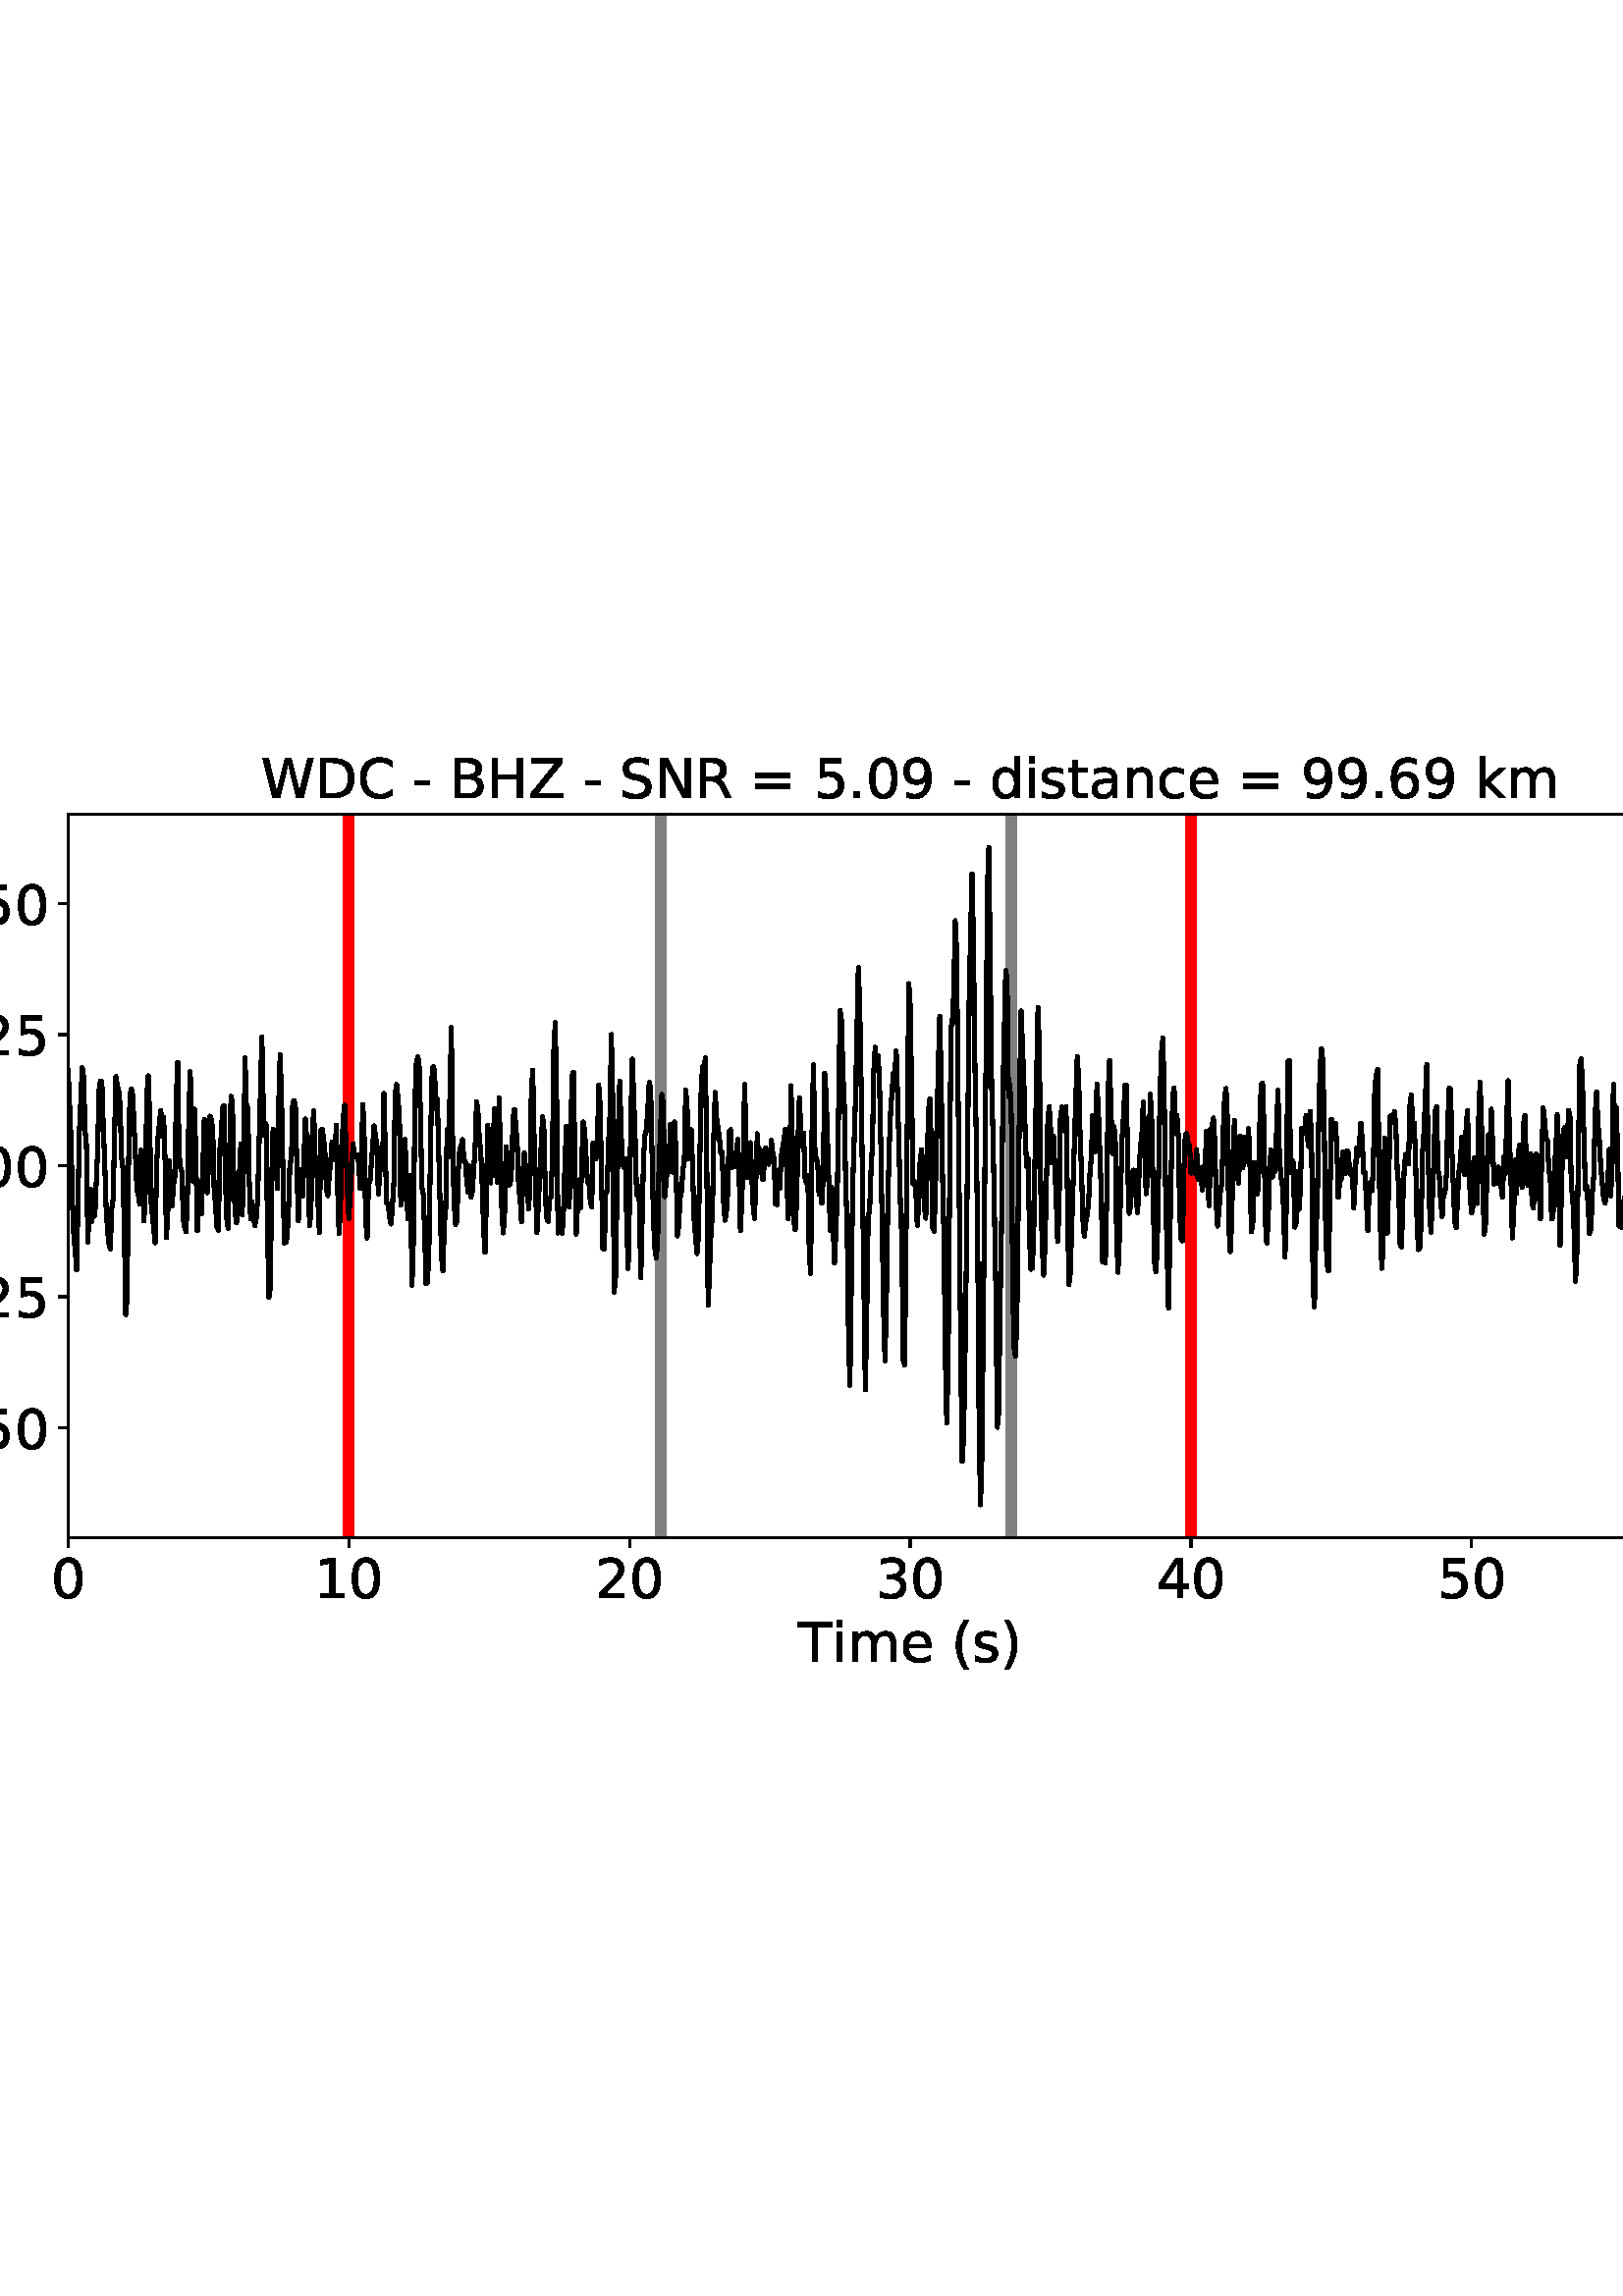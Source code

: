 %!PS-Adobe-3.0 EPSF-3.0
%%Orientation: portrait
%%BoundingBox: -54.0 216.0 666.0 576.0
%%EndComments
%%BeginProlog
/mpldict 8 dict def
mpldict begin
/m { moveto } bind def
/l { lineto } bind def
/r { rlineto } bind def
/c { curveto } bind def
/cl { closepath } bind def
/box {
m
1 index 0 r
0 exch r
neg 0 r
cl
} bind def
/clipbox {
box
clip
newpath
} bind def
%!PS-Adobe-3.0 Resource-Font
%%Copyright: Copyright (c) 2003 by Bitstream, Inc. All Rights Reserved. Copyright (c) 2006 by Tavmjong Bah. All Rights Reserved. DejaVu changes are in public domain 
25 dict begin
/_d{bind def}bind def
/_m{moveto}_d
/_l{lineto}_d
/_cl{closepath eofill}_d
/_c{curveto}_d
/_sc{7 -1 roll{setcachedevice}{pop pop pop pop pop pop}ifelse}_d
/_e{exec}_d
/FontName /DejaVuSans def
/PaintType 0 def
/FontMatrix[.001 0 0 .001 0 0]def
/FontBBox[-1021 -463 1793 1232]def
/FontType 3 def
/Encoding [ /space /parenleft /parenright /hyphen /period /zero /one /two /three /four /five /six /nine /equal /B /C /D /H /N /R /S /T /W /Z /a /c /d /e /i /k /m /n /s /t /minus ] def
/FontInfo 10 dict dup begin
/FamilyName (DejaVu Sans) def
/FullName (DejaVu Sans) def
/Notice (Copyright (c) 2003 by Bitstream, Inc. All Rights Reserved. Copyright (c) 2006 by Tavmjong Bah. All Rights Reserved. DejaVu changes are in public domain ) def
/Weight (Book) def
/Version (Version 2.35) def
/ItalicAngle 0.0 def
/isFixedPitch false def
/UnderlinePosition -130 def
/UnderlineThickness 90 def
end readonly def
/CharStrings 36 dict dup begin
/.notdef 0 def
/space{318 0 0 0 0 0 _sc
}_d
/parenleft{390 0 86 -131 310 759 _sc
310 759 _m
266 683 234 609 213 536 _c
191 463 181 389 181 314 _c
181 238 191 164 213 91 _c
234 17 266 -56 310 -131 _c
232 -131 _l
183 -54 146 20 122 94 _c
98 168 86 241 86 314 _c
86 386 98 459 122 533 _c
146 607 182 682 232 759 _c
310 759 _l
_cl}_d
/parenright{390 0 80 -131 304 759 _sc
80 759 _m
158 759 _l
206 682 243 607 267 533 _c
291 459 304 386 304 314 _c
304 241 291 168 267 94 _c
243 20 206 -54 158 -131 _c
80 -131 _l
123 -56 155 17 177 91 _c
198 164 209 238 209 314 _c
209 389 198 463 177 536 _c
155 609 123 683 80 759 _c
_cl}_d
/hyphen{361 0 49 234 312 314 _sc
49 314 _m
312 314 _l
312 234 _l
49 234 _l
49 314 _l
_cl}_d
/period{318 0 107 0 210 124 _sc
107 124 _m
210 124 _l
210 0 _l
107 0 _l
107 124 _l
_cl}_d
/zero{636 0 66 -13 570 742 _sc
318 664 _m
267 664 229 639 203 589 _c
177 539 165 464 165 364 _c
165 264 177 189 203 139 _c
229 89 267 64 318 64 _c
369 64 407 89 433 139 _c
458 189 471 264 471 364 _c
471 464 458 539 433 589 _c
407 639 369 664 318 664 _c
318 742 _m
399 742 461 709 505 645 _c
548 580 570 486 570 364 _c
570 241 548 147 505 83 _c
461 19 399 -13 318 -13 _c
236 -13 173 19 130 83 _c
87 147 66 241 66 364 _c
66 486 87 580 130 645 _c
173 709 236 742 318 742 _c
_cl}_d
/one{636 0 110 0 544 729 _sc
124 83 _m
285 83 _l
285 639 _l
110 604 _l
110 694 _l
284 729 _l
383 729 _l
383 83 _l
544 83 _l
544 0 _l
124 0 _l
124 83 _l
_cl}_d
/two{{636 0 73 0 536 742 _sc
192 83 _m
536 83 _l
536 0 _l
73 0 _l
73 83 _l
110 121 161 173 226 239 _c
290 304 331 346 348 365 _c
380 400 402 430 414 455 _c
426 479 433 504 433 528 _c
433 566 419 598 392 622 _c
365 646 330 659 286 659 _c
255 659 222 653 188 643 _c
154 632 117 616 78 594 _c
78 694 _l
118 710 155 722 189 730 _c
223 738 255 742 284 742 _c
}_e{359 742 419 723 464 685 _c
509 647 532 597 532 534 _c
532 504 526 475 515 449 _c
504 422 484 390 454 354 _c
446 344 420 317 376 272 _c
332 227 271 164 192 83 _c
_cl}_e}_d
/three{{636 0 76 -13 556 742 _sc
406 393 _m
453 383 490 362 516 330 _c
542 298 556 258 556 212 _c
556 140 531 84 482 45 _c
432 6 362 -13 271 -13 _c
240 -13 208 -10 176 -4 _c
144 1 110 10 76 22 _c
76 117 _l
103 101 133 89 166 81 _c
198 73 232 69 268 69 _c
330 69 377 81 409 105 _c
441 129 458 165 458 212 _c
458 254 443 288 413 312 _c
383 336 341 349 287 349 _c
}_e{202 349 _l
202 430 _l
291 430 _l
339 430 376 439 402 459 _c
428 478 441 506 441 543 _c
441 580 427 609 401 629 _c
374 649 336 659 287 659 _c
260 659 231 656 200 650 _c
169 644 135 635 98 623 _c
98 711 _l
135 721 170 729 203 734 _c
235 739 266 742 296 742 _c
370 742 429 725 473 691 _c
517 657 539 611 539 553 _c
539 513 527 479 504 451 _c
481 423 448 403 406 393 _c
_cl}_e}_d
/four{636 0 49 0 580 729 _sc
378 643 _m
129 254 _l
378 254 _l
378 643 _l
352 729 _m
476 729 _l
476 254 _l
580 254 _l
580 172 _l
476 172 _l
476 0 _l
378 0 _l
378 172 _l
49 172 _l
49 267 _l
352 729 _l
_cl}_d
/five{{636 0 77 -13 549 729 _sc
108 729 _m
495 729 _l
495 646 _l
198 646 _l
198 467 _l
212 472 227 476 241 478 _c
255 480 270 482 284 482 _c
365 482 429 459 477 415 _c
525 370 549 310 549 234 _c
549 155 524 94 475 51 _c
426 8 357 -13 269 -13 _c
238 -13 207 -10 175 -6 _c
143 -1 111 6 77 17 _c
77 116 _l
106 100 136 88 168 80 _c
199 72 232 69 267 69 _c
}_e{323 69 368 83 401 113 _c
433 143 450 183 450 234 _c
450 284 433 324 401 354 _c
368 384 323 399 267 399 _c
241 399 214 396 188 390 _c
162 384 135 375 108 363 _c
108 729 _l
_cl}_e}_d
/six{{636 0 70 -13 573 742 _sc
330 404 _m
286 404 251 388 225 358 _c
199 328 186 286 186 234 _c
186 181 199 139 225 109 _c
251 79 286 64 330 64 _c
374 64 409 79 435 109 _c
461 139 474 181 474 234 _c
474 286 461 328 435 358 _c
409 388 374 404 330 404 _c
526 713 _m
526 623 _l
501 635 476 644 451 650 _c
425 656 400 659 376 659 _c
310 659 260 637 226 593 _c
}_e{192 549 172 482 168 394 _c
187 422 211 444 240 459 _c
269 474 301 482 336 482 _c
409 482 467 459 509 415 _c
551 371 573 310 573 234 _c
573 159 550 99 506 54 _c
462 9 403 -13 330 -13 _c
246 -13 181 19 137 83 _c
92 147 70 241 70 364 _c
70 479 97 571 152 639 _c
206 707 280 742 372 742 _c
396 742 421 739 447 735 _c
472 730 498 723 526 713 _c
_cl}_e}_d
/nine{{636 0 63 -13 566 742 _sc
110 15 _m
110 105 _l
134 93 159 84 185 78 _c
210 72 235 69 260 69 _c
324 69 374 90 408 134 _c
442 178 462 244 468 334 _c
448 306 424 284 396 269 _c
367 254 335 247 300 247 _c
226 247 168 269 126 313 _c
84 357 63 417 63 494 _c
63 568 85 628 129 674 _c
173 719 232 742 306 742 _c
390 742 455 709 499 645 _c
543 580 566 486 566 364 _c
}_e{566 248 538 157 484 89 _c
429 21 356 -13 264 -13 _c
239 -13 214 -10 189 -6 _c
163 -2 137 5 110 15 _c
306 324 _m
350 324 385 339 411 369 _c
437 399 450 441 450 494 _c
450 546 437 588 411 618 _c
385 648 350 664 306 664 _c
262 664 227 648 201 618 _c
175 588 162 546 162 494 _c
162 441 175 399 201 369 _c
227 339 262 324 306 324 _c
_cl}_e}_d
/equal{838 0 106 172 732 454 _sc
106 454 _m
732 454 _l
732 372 _l
106 372 _l
106 454 _l
106 255 _m
732 255 _l
732 172 _l
106 172 _l
106 255 _l
_cl}_d
/B{{686 0 98 0 615 729 _sc
197 348 _m
197 81 _l
355 81 _l
408 81 447 92 473 114 _c
498 136 511 169 511 215 _c
511 260 498 293 473 315 _c
447 337 408 348 355 348 _c
197 348 _l
197 648 _m
197 428 _l
343 428 _l
391 428 426 437 450 455 _c
474 473 486 500 486 538 _c
486 574 474 602 450 620 _c
426 638 391 648 343 648 _c
197 648 _l
98 729 _m
350 729 _l
}_e{425 729 483 713 524 682 _c
564 650 585 606 585 549 _c
585 504 574 468 553 442 _c
532 416 502 399 462 393 _c
510 382 548 360 575 327 _c
601 294 615 253 615 204 _c
615 138 592 88 548 53 _c
504 17 441 0 360 0 _c
98 0 _l
98 729 _l
_cl}_e}_d
/C{{698 0 56 -13 644 742 _sc
644 673 _m
644 569 _l
610 599 575 622 537 638 _c
499 653 460 661 418 661 _c
334 661 270 635 226 584 _c
182 533 160 460 160 364 _c
160 268 182 194 226 143 _c
270 92 334 67 418 67 _c
460 67 499 74 537 90 _c
575 105 610 128 644 159 _c
644 56 _l
609 32 572 15 534 4 _c
496 -7 455 -13 412 -13 _c
302 -13 215 20 151 87 _c
}_e{87 154 56 246 56 364 _c
56 481 87 573 151 641 _c
215 708 302 742 412 742 _c
456 742 497 736 535 725 _c
573 713 610 696 644 673 _c
_cl}_e}_d
/D{770 0 98 0 711 729 _sc
197 648 _m
197 81 _l
316 81 _l
416 81 490 103 537 149 _c
583 195 607 267 607 365 _c
607 463 583 534 537 580 _c
490 625 416 648 316 648 _c
197 648 _l
98 729 _m
301 729 _l
442 729 546 699 612 641 _c
678 582 711 490 711 365 _c
711 239 677 147 611 88 _c
545 29 441 0 301 0 _c
98 0 _l
98 729 _l
_cl}_d
/H{752 0 98 0 654 729 _sc
98 729 _m
197 729 _l
197 430 _l
555 430 _l
555 729 _l
654 729 _l
654 0 _l
555 0 _l
555 347 _l
197 347 _l
197 0 _l
98 0 _l
98 729 _l
_cl}_d
/N{748 0 98 0 650 729 _sc
98 729 _m
231 729 _l
554 119 _l
554 729 _l
650 729 _l
650 0 _l
517 0 _l
194 610 _l
194 0 _l
98 0 _l
98 729 _l
_cl}_d
/R{{695 0 98 0 666 729 _sc
444 342 _m
465 334 486 319 506 296 _c
526 272 546 240 566 199 _c
666 0 _l
560 0 _l
467 187 _l
443 235 419 268 397 284 _c
374 300 343 308 304 308 _c
197 308 _l
197 0 _l
98 0 _l
98 729 _l
321 729 _l
404 729 466 711 507 677 _c
548 642 569 589 569 519 _c
569 473 558 434 537 404 _c
515 374 484 353 444 342 _c
197 648 _m
197 389 _l
321 389 _l
}_e{368 389 404 400 428 422 _c
452 444 465 476 465 519 _c
465 561 452 593 428 615 _c
404 637 368 648 321 648 _c
197 648 _l
_cl}_e}_d
/S{{635 0 66 -13 579 742 _sc
535 705 _m
535 609 _l
497 627 462 640 429 649 _c
395 657 363 662 333 662 _c
279 662 237 651 208 631 _c
179 610 165 580 165 542 _c
165 510 174 485 194 469 _c
213 452 250 439 304 429 _c
364 417 _l
437 403 491 378 526 343 _c
561 307 579 260 579 201 _c
579 130 555 77 508 41 _c
460 5 391 -13 300 -13 _c
265 -13 228 -9 189 -2 _c
}_e{150 5 110 16 69 32 _c
69 134 _l
109 111 148 94 186 83 _c
224 71 262 66 300 66 _c
356 66 399 77 430 99 _c
460 121 476 152 476 194 _c
476 230 465 258 443 278 _c
421 298 385 313 335 323 _c
275 335 _l
201 349 148 372 115 404 _c
82 435 66 478 66 534 _c
66 598 88 649 134 686 _c
179 723 242 742 322 742 _c
356 742 390 739 426 733 _c
461 727 497 717 535 705 _c
}_e{_cl}_e}_d
/T{611 0 -2 0 614 729 _sc
-2 729 _m
614 729 _l
614 646 _l
355 646 _l
355 0 _l
256 0 _l
256 646 _l
-2 646 _l
-2 729 _l
_cl}_d
/W{989 0 33 0 956 729 _sc
33 729 _m
133 729 _l
286 113 _l
439 729 _l
550 729 _l
703 113 _l
856 729 _l
956 729 _l
773 0 _l
649 0 _l
495 633 _l
340 0 _l
216 0 _l
33 729 _l
_cl}_d
/Z{685 0 45 0 640 729 _sc
56 729 _m
629 729 _l
629 654 _l
168 83 _l
640 83 _l
640 0 _l
45 0 _l
45 75 _l
506 646 _l
56 646 _l
56 729 _l
_cl}_d
/a{{613 0 60 -13 522 560 _sc
343 275 _m
270 275 220 266 192 250 _c
164 233 150 205 150 165 _c
150 133 160 107 181 89 _c
202 70 231 61 267 61 _c
317 61 357 78 387 114 _c
417 149 432 196 432 255 _c
432 275 _l
343 275 _l
522 312 _m
522 0 _l
432 0 _l
432 83 _l
411 49 385 25 355 10 _c
325 -5 287 -13 243 -13 _c
187 -13 142 2 109 33 _c
76 64 60 106 60 159 _c
}_e{60 220 80 266 122 298 _c
163 329 224 345 306 345 _c
432 345 _l
432 354 _l
432 395 418 427 391 450 _c
364 472 326 484 277 484 _c
245 484 215 480 185 472 _c
155 464 127 453 100 439 _c
100 522 _l
132 534 164 544 195 550 _c
226 556 256 560 286 560 _c
365 560 424 539 463 498 _c
502 457 522 395 522 312 _c
_cl}_e}_d
/c{{550 0 55 -13 488 560 _sc
488 526 _m
488 442 _l
462 456 437 466 411 473 _c
385 480 360 484 334 484 _c
276 484 230 465 198 428 _c
166 391 150 339 150 273 _c
150 206 166 154 198 117 _c
230 80 276 62 334 62 _c
360 62 385 65 411 72 _c
437 79 462 90 488 104 _c
488 21 _l
462 9 436 0 410 -5 _c
383 -10 354 -13 324 -13 _c
242 -13 176 12 128 64 _c
}_e{79 115 55 185 55 273 _c
55 362 79 432 128 483 _c
177 534 244 560 330 560 _c
358 560 385 557 411 551 _c
437 545 463 537 488 526 _c
_cl}_e}_d
/d{{635 0 55 -13 544 760 _sc
454 464 _m
454 760 _l
544 760 _l
544 0 _l
454 0 _l
454 82 _l
435 49 411 25 382 10 _c
353 -5 319 -13 279 -13 _c
213 -13 159 13 117 65 _c
75 117 55 187 55 273 _c
55 359 75 428 117 481 _c
159 533 213 560 279 560 _c
319 560 353 552 382 536 _c
411 520 435 496 454 464 _c
148 273 _m
148 207 161 155 188 117 _c
215 79 253 61 301 61 _c
}_e{348 61 385 79 413 117 _c
440 155 454 207 454 273 _c
454 339 440 390 413 428 _c
385 466 348 485 301 485 _c
253 485 215 466 188 428 _c
161 390 148 339 148 273 _c
_cl}_e}_d
/e{{615 0 55 -13 562 560 _sc
562 296 _m
562 252 _l
149 252 _l
153 190 171 142 205 110 _c
238 78 284 62 344 62 _c
378 62 412 66 444 74 _c
476 82 509 95 541 113 _c
541 28 _l
509 14 476 3 442 -3 _c
408 -9 373 -13 339 -13 _c
251 -13 182 12 131 62 _c
80 112 55 181 55 268 _c
55 357 79 428 127 481 _c
175 533 241 560 323 560 _c
397 560 455 536 498 489 _c
}_e{540 441 562 377 562 296 _c
472 322 _m
471 371 457 410 431 440 _c
404 469 368 484 324 484 _c
274 484 234 469 204 441 _c
174 413 156 373 152 322 _c
472 322 _l
_cl}_e}_d
/i{278 0 94 0 184 760 _sc
94 547 _m
184 547 _l
184 0 _l
94 0 _l
94 547 _l
94 760 _m
184 760 _l
184 646 _l
94 646 _l
94 760 _l
_cl}_d
/k{579 0 91 0 576 760 _sc
91 760 _m
181 760 _l
181 311 _l
449 547 _l
564 547 _l
274 291 _l
576 0 _l
459 0 _l
181 267 _l
181 0 _l
91 0 _l
91 760 _l
_cl}_d
/m{{974 0 91 0 889 560 _sc
520 442 _m
542 482 569 511 600 531 _c
631 550 668 560 711 560 _c
767 560 811 540 842 500 _c
873 460 889 403 889 330 _c
889 0 _l
799 0 _l
799 327 _l
799 379 789 418 771 444 _c
752 469 724 482 686 482 _c
639 482 602 466 575 435 _c
548 404 535 362 535 309 _c
535 0 _l
445 0 _l
445 327 _l
445 379 435 418 417 444 _c
398 469 369 482 331 482 _c
}_e{285 482 248 466 221 435 _c
194 404 181 362 181 309 _c
181 0 _l
91 0 _l
91 547 _l
181 547 _l
181 462 _l
201 495 226 520 255 536 _c
283 552 317 560 357 560 _c
397 560 430 550 458 530 _c
486 510 506 480 520 442 _c
_cl}_e}_d
/n{634 0 91 0 549 560 _sc
549 330 _m
549 0 _l
459 0 _l
459 327 _l
459 379 448 417 428 443 _c
408 469 378 482 338 482 _c
289 482 251 466 223 435 _c
195 404 181 362 181 309 _c
181 0 _l
91 0 _l
91 547 _l
181 547 _l
181 462 _l
202 494 227 519 257 535 _c
286 551 320 560 358 560 _c
420 560 468 540 500 501 _c
532 462 549 405 549 330 _c
_cl}_d
/s{{521 0 54 -13 472 560 _sc
443 531 _m
443 446 _l
417 458 391 468 364 475 _c
336 481 308 485 279 485 _c
234 485 200 478 178 464 _c
156 450 145 430 145 403 _c
145 382 153 366 169 354 _c
185 342 217 330 265 320 _c
296 313 _l
360 299 405 279 432 255 _c
458 230 472 195 472 151 _c
472 100 452 60 412 31 _c
372 1 316 -13 246 -13 _c
216 -13 186 -10 154 -5 _c
}_e{122 0 89 8 54 20 _c
54 113 _l
87 95 120 82 152 74 _c
184 65 216 61 248 61 _c
290 61 323 68 346 82 _c
368 96 380 117 380 144 _c
380 168 371 187 355 200 _c
339 213 303 226 247 238 _c
216 245 _l
160 257 119 275 95 299 _c
70 323 58 356 58 399 _c
58 450 76 490 112 518 _c
148 546 200 560 268 560 _c
301 560 332 557 362 552 _c
391 547 418 540 443 531 _c
}_e{_cl}_e}_d
/t{392 0 27 0 368 702 _sc
183 702 _m
183 547 _l
368 547 _l
368 477 _l
183 477 _l
183 180 _l
183 135 189 106 201 94 _c
213 81 238 75 276 75 _c
368 75 _l
368 0 _l
276 0 _l
206 0 158 13 132 39 _c
106 65 93 112 93 180 _c
93 477 _l
27 477 _l
27 547 _l
93 547 _l
93 702 _l
183 702 _l
_cl}_d
/minus{838 0 106 272 732 355 _sc
106 355 _m
732 355 _l
732 272 _l
106 272 _l
106 355 _l
_cl}_d
end readonly def

/BuildGlyph
 {exch begin
 CharStrings exch
 2 copy known not{pop /.notdef}if
 true 3 1 roll get exec
 end}_d

/BuildChar {
 1 index /Encoding get exch get
 1 index /BuildGlyph get exec
}_d

FontName currentdict end definefont pop
end
%%EndProlog
mpldict begin
-54 216 translate
720 360 0 0 clipbox
gsave
0 0 m
720 0 l
720 360 l
0 360 l
cl
1.000 setgray
fill
grestore
gsave
79 62.12 m
696.51 62.12 l
696.51 327.36 l
79 327.36 l
cl
1.000 setgray
fill
grestore
0.800 setlinewidth
1 setlinejoin
0 setlinecap
[] 0 setdash
0.000 setgray
gsave
/o {
gsave
newpath
translate
0.8 setlinewidth
1 setlinejoin
0 setlinecap
0 0 m
0 -3.5 l

gsave
0.000 setgray
fill
grestore
stroke
grestore
} bind def
79 62.12 o
grestore
/DejaVuSans findfont
20.000 scalefont
setfont
gsave
72.641 39.917 translate
0.0 rotate
0.0 0.0 m /zero glyphshow
grestore
gsave
/o {
gsave
newpath
translate
0.8 setlinewidth
1 setlinejoin
0 setlinecap
0 0 m
0 -3.5 l

gsave
0.000 setgray
fill
grestore
stroke
grestore
} bind def
181.918 62.12 o
grestore
gsave
169.2 39.917 translate
0.0 rotate
0.0 0.0 m /one glyphshow
12.725 0.0 m /zero glyphshow
grestore
gsave
/o {
gsave
newpath
translate
0.8 setlinewidth
1 setlinejoin
0 setlinecap
0 0 m
0 -3.5 l

gsave
0.000 setgray
fill
grestore
stroke
grestore
} bind def
284.837 62.12 o
grestore
gsave
272.118 39.917 translate
0.0 rotate
0.0 0.0 m /two glyphshow
12.725 0.0 m /zero glyphshow
grestore
gsave
/o {
gsave
newpath
translate
0.8 setlinewidth
1 setlinejoin
0 setlinecap
0 0 m
0 -3.5 l

gsave
0.000 setgray
fill
grestore
stroke
grestore
} bind def
387.755 62.12 o
grestore
gsave
375.036 39.917 translate
0.0 rotate
0.0 0.0 m /three glyphshow
12.725 0.0 m /zero glyphshow
grestore
gsave
/o {
gsave
newpath
translate
0.8 setlinewidth
1 setlinejoin
0 setlinecap
0 0 m
0 -3.5 l

gsave
0.000 setgray
fill
grestore
stroke
grestore
} bind def
490.673 62.12 o
grestore
gsave
477.955 39.917 translate
0.0 rotate
0.0 0.0 m /four glyphshow
12.725 0.0 m /zero glyphshow
grestore
gsave
/o {
gsave
newpath
translate
0.8 setlinewidth
1 setlinejoin
0 setlinecap
0 0 m
0 -3.5 l

gsave
0.000 setgray
fill
grestore
stroke
grestore
} bind def
593.592 62.12 o
grestore
gsave
580.873 39.917 translate
0.0 rotate
0.0 0.0 m /five glyphshow
12.725 0.0 m /zero glyphshow
grestore
gsave
/o {
gsave
newpath
translate
0.8 setlinewidth
1 setlinejoin
0 setlinecap
0 0 m
0 -3.5 l

gsave
0.000 setgray
fill
grestore
stroke
grestore
} bind def
696.51 62.12 o
grestore
gsave
683.791 39.917 translate
0.0 rotate
0.0 0.0 m /six glyphshow
12.725 0.0 m /zero glyphshow
grestore
gsave
346.778 16.558 translate
0.0 rotate
0.0 0.0 m /T glyphshow
12.217 0.0 m /i glyphshow
17.773 0.0 m /m glyphshow
37.256 0.0 m /e glyphshow
49.561 0.0 m /space glyphshow
55.918 0.0 m /parenleft glyphshow
63.721 0.0 m /s glyphshow
74.141 0.0 m /parenright glyphshow
grestore
gsave
/o {
gsave
newpath
translate
0.8 setlinewidth
1 setlinejoin
0 setlinecap
0 0 m
-3.5 0 l

gsave
0.000 setgray
fill
grestore
stroke
grestore
} bind def
79 102.403 o
grestore
gsave
10.719 94.801 translate
0.0 rotate
0.0 0.0 m /minus glyphshow
16.758 0.0 m /zero glyphshow
29.482 0.0 m /period glyphshow
35.84 0.0 m /five glyphshow
48.564 0.0 m /zero glyphshow
grestore
gsave
/o {
gsave
newpath
translate
0.8 setlinewidth
1 setlinejoin
0 setlinecap
0 0 m
-3.5 0 l

gsave
0.000 setgray
fill
grestore
stroke
grestore
} bind def
79 150.458 o
grestore
gsave
10.719 142.856 translate
0.0 rotate
0.0 0.0 m /minus glyphshow
16.758 0.0 m /zero glyphshow
29.482 0.0 m /period glyphshow
35.84 0.0 m /two glyphshow
48.564 0.0 m /five glyphshow
grestore
gsave
/o {
gsave
newpath
translate
0.8 setlinewidth
1 setlinejoin
0 setlinecap
0 0 m
-3.5 0 l

gsave
0.000 setgray
fill
grestore
stroke
grestore
} bind def
79 198.512 o
grestore
gsave
27.484 190.911 translate
0.0 rotate
0.0 0.0 m /zero glyphshow
12.725 0.0 m /period glyphshow
19.082 0.0 m /zero glyphshow
31.807 0.0 m /zero glyphshow
grestore
gsave
/o {
gsave
newpath
translate
0.8 setlinewidth
1 setlinejoin
0 setlinecap
0 0 m
-3.5 0 l

gsave
0.000 setgray
fill
grestore
stroke
grestore
} bind def
79 246.567 o
grestore
gsave
27.484 238.965 translate
0.0 rotate
0.0 0.0 m /zero glyphshow
12.725 0.0 m /period glyphshow
19.082 0.0 m /two glyphshow
31.807 0.0 m /five glyphshow
grestore
gsave
/o {
gsave
newpath
translate
0.8 setlinewidth
1 setlinejoin
0 setlinecap
0 0 m
-3.5 0 l

gsave
0.000 setgray
fill
grestore
stroke
grestore
} bind def
79 294.621 o
grestore
gsave
27.484 287.02 translate
0.0 rotate
0.0 0.0 m /zero glyphshow
12.725 0.0 m /period glyphshow
19.082 0.0 m /five glyphshow
31.807 0.0 m /zero glyphshow
grestore
4.000 setlinewidth
2 setlinecap
0.502 setgray
gsave
617.5 265.2 79 62.12 clipbox
424.642 62.12 m
424.642 327.36 l
stroke
grestore
gsave
617.5 265.2 79 62.12 clipbox
296.392 62.12 m
296.392 327.36 l
stroke
grestore
1.000 0.000 0.000 setrgbcolor
gsave
617.5 265.2 79 62.12 clipbox
181.918 62.12 m
181.918 327.36 l
stroke
grestore
gsave
617.5 265.2 79 62.12 clipbox
490.673 62.12 m
490.673 327.36 l
stroke
grestore
1.500 setlinewidth
0.000 setgray
gsave
617.5 265.2 79 62.12 clipbox
79 233.438 m
80.029 208.246 l
80.544 185.492 l
81.058 172.976 l
81.573 167.507 l
82.088 160.371 l
83.117 211.223 l
84.146 234.459 l
84.661 231.016 l
85.175 211.739 l
85.69 205.868 l
86.204 170.621 l
86.719 182.243 l
87.233 189.833 l
87.748 178.056 l
88.263 185.693 l
88.777 180.211 l
89.806 204.031 l
90.321 226.293 l
90.836 229.593 l
91.35 229.363 l
91.865 212.766 l
92.379 200.499 l
92.894 183.572 l
93.409 175.347 l
93.923 170.266 l
94.438 168.01 l
94.952 182.627 l
95.467 186.174 l
96.496 231.22 l
97.011 228.002 l
97.525 225.918 l
98.04 220.758 l
98.554 201.428 l
99.069 197.607 l
99.584 175.057 l
100.098 143.905 l
100.613 150.523 l
101.127 198.884 l
101.642 224.568 l
102.157 226.597 l
102.671 224.321 l
104.215 189.866 l
104.73 187.679 l
105.244 184.457 l
105.759 204.248 l
106.273 193.814 l
106.788 178.232 l
107.303 189.109 l
107.817 223.67 l
108.332 231.485 l
108.846 217.627 l
109.361 185.764 l
110.905 170.239 l
111.419 198.337 l
111.934 208.806 l
112.963 218.844 l
113.478 209.495 l
113.992 216.31 l
114.507 200.834 l
115.021 172.163 l
115.536 182.124 l
116.051 200.283 l
117.08 183.863 l
117.594 191.378 l
118.109 194.585 l
118.624 223.167 l
119.138 236.479 l
119.653 203.165 l
120.167 197.825 l
120.682 196.189 l
121.197 179.109 l
121.711 175.854 l
122.226 174.338 l
122.74 188.275 l
123.255 218.051 l
123.769 232.987 l
124.284 206.616 l
124.799 192.695 l
125.313 219.217 l
125.828 201.829 l
126.342 174.724 l
126.857 192.945 l
127.372 188.512 l
127.886 180.83 l
128.915 215.446 l
129.43 203.382 l
129.945 188.617 l
130.459 198.499 l
130.974 216.706 l
131.488 215.276 l
132.003 211.457 l
132.518 190.199 l
133.032 184.074 l
133.547 176.186 l
134.061 174.827 l
134.576 204.228 l
135.09 209.056 l
135.605 219.637 l
136.12 220.585 l
136.634 193.493 l
137.149 179.058 l
137.663 175.605 l
138.178 203.09 l
138.693 223.919 l
139.207 221.963 l
139.722 192.181 l
140.236 181.351 l
140.751 177.671 l
141.266 193.311 l
141.78 195.329 l
142.295 206.558 l
142.809 180.457 l
143.324 198.234 l
143.839 238.118 l
144.353 220.411 l
144.868 219.588 l
145.382 193.195 l
145.897 179.057 l
146.412 185.361 l
146.926 179.767 l
147.441 176.567 l
147.955 179.414 l
148.47 186.023 l
150.014 245.83 l
150.528 221.177 l
151.043 209.578 l
151.557 213.64 l
152.072 177.221 l
152.587 150.212 l
153.101 153.846 l
153.616 193.045 l
154.13 211.926 l
154.645 209.88 l
155.16 202.807 l
155.674 190.149 l
156.189 221.234 l
156.703 239.277 l
157.218 223.009 l
158.247 170.211 l
158.762 170.377 l
159.276 172.177 l
159.791 182.745 l
160.305 199.885 l
160.82 200.067 l
161.335 221.581 l
161.849 222.433 l
162.364 219.562 l
162.878 196.361 l
163.393 178.316 l
163.908 189.897 l
164.422 197.003 l
164.937 187.382 l
165.966 215.659 l
166.481 208.068 l
166.995 197.185 l
167.51 176.465 l
168.024 181.865 l
168.539 211.608 l
169.054 218.577 l
169.568 198.14 l
170.083 201.346 l
170.597 184.77 l
171.112 173.978 l
171.626 211.405 l
172.141 211.846 l
172.656 208.629 l
173.17 202.672 l
173.685 190.194 l
174.199 187.534 l
174.714 195.12 l
175.229 199.798 l
175.743 207.161 l
176.258 200.739 l
176.772 201.033 l
177.287 213.383 l
177.802 189.822 l
178.316 173.605 l
178.831 183.628 l
179.345 204.734 l
179.86 216.097 l
180.375 220.666 l
181.404 188.455 l
181.918 179.182 l
183.462 206.465 l
183.977 201.639 l
184.491 202.233 l
185.006 202.479 l
185.52 199.709 l
186.035 190.272 l
186.55 203.513 l
187.064 220.983 l
187.579 207.557 l
188.093 178.64 l
188.608 171.964 l
189.123 192.421 l
189.637 192.586 l
190.152 198.99 l
191.181 213.199 l
192.21 205.581 l
192.725 188.142 l
193.239 196.045 l
193.754 198.962 l
194.269 199.168 l
194.783 225.062 l
195.298 201.316 l
195.812 184.85 l
196.327 184.57 l
196.841 179.584 l
197.356 177.144 l
197.871 183.475 l
198.385 192.066 l
198.9 224.593 l
199.414 228.323 l
199.929 223.293 l
200.444 216.438 l
200.958 184.106 l
201.473 187.434 l
202.502 208.229 l
203.531 179.103 l
204.046 194.993 l
204.56 188.37 l
205.075 154.678 l
205.59 171.202 l
206.104 220.439 l
206.619 235.834 l
207.133 238.37 l
207.648 236.63 l
208.163 217.591 l
208.677 190.845 l
209.192 188.177 l
209.706 174.497 l
210.221 155.313 l
210.735 155.802 l
211.25 167.361 l
212.279 229.73 l
212.794 234.788 l
213.308 233.564 l
213.823 219.485 l
214.338 222.885 l
215.881 164.916 l
216.396 160.056 l
216.911 177.241 l
217.425 182.989 l
217.94 211.693 l
218.454 201.756 l
219.484 249.255 l
219.998 203.126 l
220.513 185.363 l
221.027 176.972 l
221.542 178.125 l
222.056 196.913 l
222.571 204.646 l
223.086 205.823 l
223.6 208.12 l
224.115 200.105 l
224.629 199.867 l
225.144 193.075 l
225.659 188.744 l
226.173 198.386 l
226.688 186.95 l
227.202 189.174 l
228.232 205.665 l
228.746 222.007 l
229.261 218.228 l
229.775 207.979 l
230.29 203.437 l
230.805 191.677 l
231.319 175.561 l
231.834 166.762 l
232.348 186.641 l
232.863 213.348 l
233.377 200.401 l
233.892 192.208 l
234.407 205.124 l
234.921 211.034 l
235.436 219.506 l
235.95 196.108 l
236.465 192.464 l
236.98 223.504 l
238.009 182.144 l
238.523 173.9 l
239.038 181.757 l
239.553 205.495 l
240.067 200.932 l
240.582 191.337 l
241.096 191.806 l
241.611 197.916 l
242.126 216.027 l
242.64 219.08 l
243.669 206.13 l
244.184 190.387 l
244.699 186.513 l
245.213 177.914 l
245.728 195.469 l
246.242 203.171 l
246.757 193.194 l
247.271 198.586 l
247.786 182.651 l
248.301 190.455 l
248.815 224.813 l
249.33 233.592 l
249.844 208.505 l
250.874 173.985 l
252.932 216.413 l
253.447 211.626 l
253.961 187.51 l
254.476 179.475 l
254.99 178.117 l
255.505 186.859 l
256.02 186.862 l
256.534 201.716 l
257.049 240.468 l
257.563 250.969 l
258.078 223.898 l
258.592 173.877 l
259.107 175.083 l
259.622 177.328 l
260.136 173.758 l
260.651 182.778 l
261.165 200.172 l
261.68 212.988 l
262.709 183.337 l
263.738 231.598 l
264.253 232.863 l
265.282 173.42 l
265.797 184.451 l
266.311 183.434 l
266.826 183.139 l
267.341 200.938 l
267.855 214.583 l
268.37 211.175 l
269.399 192.712 l
269.914 192.914 l
270.428 185.771 l
270.943 183.317 l
271.457 206.82 l
271.972 202.012 l
272.486 200.927 l
273.001 203.8 l
273.516 228.193 l
274.03 220.695 l
275.059 168.148 l
275.574 168.025 l
276.089 188.382 l
276.603 189.464 l
277.118 206.904 l
277.632 216.94 l
278.147 246.608 l
278.662 222.907 l
279.176 152.255 l
279.691 157.58 l
280.205 187.945 l
280.72 211.585 l
281.235 229.554 l
281.749 210.308 l
282.264 199.116 l
282.778 197.828 l
283.293 201.16 l
283.807 176.867 l
284.322 160.855 l
284.837 185.663 l
285.351 218.32 l
285.866 237.614 l
286.895 208.151 l
287.41 187.757 l
287.924 190.947 l
288.439 184.949 l
288.953 157.418 l
289.983 202.047 l
290.497 209.672 l
291.012 211.675 l
291.526 219.404 l
292.041 229.092 l
292.556 226.781 l
293.585 179.231 l
294.099 168.441 l
294.614 164.608 l
295.128 171.528 l
295.643 198.78 l
296.672 224.657 l
297.187 221.393 l
297.701 187.172 l
298.216 192.091 l
298.731 198.894 l
299.245 196.346 l
299.76 213.682 l
300.274 203.747 l
300.789 195.965 l
301.304 214.554 l
301.818 204.116 l
302.333 172.812 l
302.847 176.17 l
303.362 186.798 l
303.877 189.215 l
304.391 197.067 l
304.906 200.124 l
305.42 226.324 l
305.935 220.368 l
306.45 201.067 l
306.964 210.892 l
307.479 211.749 l
308.508 179.051 l
309.537 166.279 l
310.052 172.339 l
311.081 225.817 l
311.595 234.952 l
312.11 233.559 l
312.625 238.048 l
313.139 199.283 l
313.654 147.29 l
314.683 174.269 l
315.198 180.172 l
315.712 209.143 l
316.227 225.361 l
316.741 216.045 l
317.771 208.694 l
318.285 202.971 l
318.8 203.486 l
319.314 185.151 l
319.829 178.545 l
320.343 181.683 l
320.858 189.434 l
321.373 211.087 l
321.887 211.765 l
322.402 197.904 l
322.916 201.709 l
323.946 198.196 l
324.46 208.166 l
324.975 196.675 l
325.489 174.704 l
326.004 186.069 l
326.519 201.763 l
327.033 228.304 l
327.548 208.011 l
328.062 194.177 l
328.577 199.037 l
329.092 206.968 l
330.121 184.38 l
330.635 179.244 l
331.15 193.211 l
331.665 210.225 l
332.179 200.158 l
332.694 204.386 l
333.208 196.175 l
333.723 193.456 l
334.752 205.149 l
335.267 201.711 l
335.781 199.041 l
336.296 200.378 l
336.81 207.76 l
337.325 203.292 l
337.84 200.926 l
338.354 184.488 l
338.869 184.196 l
339.383 196.934 l
339.898 190.335 l
340.413 201.591 l
341.442 208.115 l
341.956 211.833 l
342.986 179.116 l
343.5 187.992 l
344.015 227.87 l
344.529 207.969 l
345.044 178.481 l
345.558 175.036 l
346.073 185.28 l
346.588 207.686 l
347.102 223.496 l
347.617 212.198 l
348.131 205.505 l
348.646 210.515 l
349.161 194.115 l
349.675 192.144 l
350.19 194.98 l
350.704 167.995 l
351.219 159.049 l
351.734 210.811 l
352.248 235.484 l
352.763 205.123 l
353.277 200.534 l
353.792 199.903 l
354.307 188.063 l
354.821 197.89 l
355.336 184.814 l
355.85 195.07 l
356.365 232.373 l
356.88 224.934 l
358.423 174.913 l
358.938 190.592 l
359.967 162.919 l
360.482 174.094 l
360.996 188.754 l
362.025 255.426 l
362.54 251.749 l
363.055 232.535 l
363.569 220.94 l
364.084 191.229 l
364.598 177.023 l
365.113 136.157 l
365.628 117.928 l
366.657 191.386 l
367.686 223.084 l
368.715 271.216 l
369.23 256.709 l
369.744 228.114 l
371.288 116.324 l
371.803 144.852 l
372.317 180.536 l
372.832 181.757 l
373.346 196.569 l
373.861 206.171 l
374.376 233.43 l
374.89 241.931 l
375.405 233.476 l
375.919 238.854 l
376.434 230.614 l
376.949 206.264 l
377.978 144.764 l
378.492 127.035 l
379.007 148.994 l
379.522 184.765 l
380.036 205.072 l
380.551 218.552 l
381.58 232.62 l
382.094 232.383 l
382.609 240.597 l
383.124 223.767 l
384.153 184.315 l
384.667 171.765 l
385.182 127.109 l
385.697 125.429 l
387.24 265.298 l
387.755 256.961 l
388.784 192.026 l
389.299 192.657 l
389.813 188.951 l
390.328 176.705 l
390.843 185.261 l
391.357 199.856 l
391.872 204.375 l
392.386 196.905 l
392.901 183.78 l
393.416 179.264 l
394.445 218.903 l
394.959 223.036 l
395.474 203.648 l
395.988 175.7 l
396.503 174.553 l
397.018 191.775 l
398.047 235.984 l
398.561 253.309 l
399.076 230.79 l
399.591 193.831 l
400.105 172.649 l
400.62 127.688 l
401.134 104.095 l
401.649 127.329 l
402.678 249.121 l
403.193 251.728 l
403.707 261.942 l
404.222 288.379 l
404.737 277.594 l
405.766 181.357 l
406.28 127.479 l
406.795 90.148 l
407.309 98.975 l
407.824 128.019 l
408.339 164.7 l
409.368 260.729 l
410.397 305.564 l
410.912 280.783 l
411.426 237.087 l
411.941 209.01 l
412.455 172.802 l
412.97 106.599 l
413.485 74.176 l
413.999 91.079 l
415.543 239.48 l
416.058 301.759 l
416.572 315.304 l
417.601 227.339 l
418.116 208.598 l
419.145 152.297 l
419.66 102.61 l
420.174 108.141 l
420.689 147.12 l
421.203 175.581 l
421.718 225.216 l
422.747 270.067 l
423.262 266.648 l
423.776 223.852 l
424.291 228.287 l
424.806 216.676 l
425.32 154.097 l
425.835 131.837 l
426.349 128.656 l
426.864 142.893 l
427.893 228.788 l
428.408 255.282 l
429.437 228.417 l
429.952 207.801 l
430.466 198.126 l
430.981 201.079 l
431.495 171.493 l
432.01 160.589 l
432.524 161.027 l
433.039 175.459 l
433.554 205.722 l
434.583 256.493 l
435.097 240.736 l
435.612 188.642 l
436.127 169.53 l
436.641 158.332 l
437.156 169.071 l
438.185 215.29 l
438.7 220.243 l
439.214 211.97 l
439.729 199.552 l
440.243 209.434 l
441.273 186.239 l
441.787 170.767 l
442.302 182.421 l
442.816 215.592 l
443.331 220.011 l
443.845 218.385 l
444.36 211.197 l
444.875 220.122 l
445.904 154.933 l
446.418 159.033 l
448.477 223.62 l
448.991 238.615 l
449.506 229.908 l
450.021 209.359 l
450.535 196.839 l
451.05 178.824 l
451.564 172.718 l
452.079 177.936 l
452.594 180.407 l
453.108 184.74 l
453.623 195.696 l
454.137 201.444 l
454.652 216.991 l
455.167 216.01 l
455.681 203.619 l
456.196 228.402 l
456.71 219.034 l
457.739 189.527 l
458.254 163.3 l
458.769 163.634 l
459.283 162.896 l
459.798 187.089 l
460.312 226.197 l
460.827 237.044 l
461.856 203.033 l
462.371 212.83 l
462.885 210.235 l
463.4 173.733 l
463.915 159.482 l
464.429 172.047 l
465.458 209.279 l
465.973 217.1 l
466.488 227.913 l
467.002 228.118 l
467.517 196.094 l
468.031 181.089 l
468.546 183.95 l
469.06 195.268 l
469.575 196.897 l
470.09 196.766 l
470.604 186.368 l
471.119 181.359 l
471.633 196.079 l
472.148 205.487 l
472.663 209.702 l
473.177 221.897 l
473.692 208.167 l
474.206 188.247 l
474.721 193.021 l
475.236 200.326 l
475.75 224.819 l
476.265 215.289 l
477.294 163.41 l
477.809 159.584 l
478.323 169.102 l
479.352 225.725 l
479.867 240.252 l
480.382 245.358 l
480.896 221.532 l
481.411 186.791 l
482.44 146.226 l
483.984 224.355 l
484.498 227.064 l
485.013 210.357 l
485.527 217.042 l
486.042 209.205 l
486.557 181.419 l
487.071 171.619 l
487.586 170.976 l
488.1 196.99 l
488.615 209.989 l
489.13 210.341 l
489.644 206.622 l
490.159 205.73 l
490.673 195.855 l
491.188 197.08 l
491.703 199.589 l
492.217 195.651 l
492.732 204.46 l
493.246 193.617 l
493.761 196.828 l
494.275 197.694 l
494.79 189.565 l
495.305 198.171 l
495.819 196.546 l
496.334 211.042 l
496.848 189.967 l
497.363 183.808 l
497.878 211.931 l
498.392 212.694 l
498.907 215.986 l
499.421 207.198 l
499.936 184.472 l
500.451 176.407 l
501.48 189.16 l
501.994 192.023 l
502.509 211.523 l
503.024 223.684 l
503.538 226.798 l
504.053 215.303 l
504.567 176.02 l
505.082 167.025 l
505.596 177.494 l
506.111 202.25 l
506.626 215.185 l
507.14 202.061 l
507.655 195.311 l
508.169 192.194 l
508.684 209.37 l
509.199 198.286 l
509.713 197.748 l
510.228 209.015 l
510.742 199.971 l
511.257 199.915 l
511.772 212.188 l
512.286 199.394 l
512.801 174.315 l
513.315 176.989 l
513.83 199.669 l
514.345 199.392 l
514.859 188.014 l
515.374 190.417 l
515.888 213.816 l
516.403 228.352 l
516.918 228.747 l
517.432 213.02 l
517.947 178.081 l
518.461 170.158 l
518.976 178.209 l
519.49 196.34 l
520.005 204.342 l
520.52 194.325 l
521.034 196.581 l
521.549 196.409 l
522.578 226.225 l
523.093 202.862 l
523.607 194.368 l
524.122 192.823 l
524.636 182.698 l
525.151 165.065 l
525.666 184.777 l
526.18 236.608 l
526.695 237.088 l
527.209 195.977 l
527.724 200.368 l
528.239 199.407 l
528.753 175.998 l
529.268 177.797 l
529.782 196.511 l
530.297 182.493 l
530.811 190.731 l
531.326 212.304 l
531.841 210.549 l
532.355 211.915 l
532.87 217.045 l
533.384 208.701 l
533.899 205.546 l
534.414 218.436 l
534.928 203.646 l
535.443 154.347 l
535.957 146.772 l
536.472 172.883 l
536.987 184.9 l
537.501 213.993 l
538.016 234.806 l
538.53 241.522 l
539.045 236.54 l
539.56 211.173 l
540.074 175.078 l
540.589 162.399 l
541.103 159.944 l
541.618 184.212 l
542.133 215.588 l
542.647 208.168 l
543.162 209.083 l
543.676 214.028 l
544.191 204.58 l
544.705 186.887 l
545.22 193.081 l
545.735 193.585 l
546.249 203.516 l
547.278 195.593 l
547.793 203.99 l
548.308 203.387 l
548.822 196.925 l
549.337 195.325 l
549.851 197.015 l
550.366 183.0 l
551.395 205.013 l
551.91 201.996 l
552.424 206.205 l
552.939 214.115 l
553.454 208.236 l
553.968 196.057 l
554.483 196.052 l
555.512 174.679 l
556.026 191.243 l
556.541 192.645 l
557.056 189.357 l
557.57 199.446 l
558.085 227.755 l
558.599 231.446 l
559.114 233.826 l
559.629 199.783 l
560.143 175.607 l
560.658 160.912 l
561.172 170.162 l
561.687 208.634 l
562.202 202.326 l
562.716 173.854 l
563.745 216.737 l
564.26 216.509 l
564.775 214.555 l
565.289 218.465 l
565.804 212.568 l
566.318 196.928 l
566.833 191.49 l
567.347 169.802 l
567.862 168.705 l
568.377 186.01 l
568.891 197.664 l
569.406 202.685 l
569.92 199.948 l
570.435 199.158 l
570.95 220.576 l
571.464 224.483 l
571.979 212.506 l
572.493 214.251 l
573.008 201.144 l
573.523 179.11 l
574.037 167.775 l
574.552 168.517 l
575.066 177.629 l
575.581 203.363 l
576.096 211.057 l
577.125 235.634 l
577.639 202.251 l
578.154 183.478 l
578.669 174.08 l
579.698 198.755 l
580.212 218.573 l
580.727 220.251 l
581.241 197.091 l
581.756 194.277 l
582.271 184.886 l
582.785 179.89 l
583.3 188.773 l
583.814 188.733 l
584.329 195.148 l
584.844 214.211 l
585.358 226.942 l
585.873 226.61 l
586.387 203.301 l
587.417 177.824 l
587.931 175.839 l
588.446 187.712 l
588.96 196.362 l
589.475 200.316 l
589.99 209.064 l
590.504 206.016 l
591.019 195.303 l
591.533 212.201 l
592.048 218.703 l
592.562 198.997 l
593.077 186.749 l
593.592 181.22 l
594.106 183.629 l
594.621 201.302 l
595.135 195.793 l
595.65 184.706 l
596.165 215.776 l
596.679 229.201 l
597.194 213.723 l
597.708 189.379 l
598.223 173.417 l
598.738 177.844 l
599.252 198.358 l
599.767 209.854 l
600.281 199.93 l
600.796 219.269 l
601.825 191.786 l
602.34 192.233 l
602.854 195.515 l
603.369 198.001 l
603.884 191.999 l
604.398 190.656 l
604.913 186.906 l
605.427 201.709 l
605.942 195.597 l
606.456 215.787 l
606.971 229.741 l
607.486 207.57 l
608.0 194.269 l
608.515 172.049 l
609.029 181.959 l
609.544 200.501 l
610.059 188.405 l
610.573 201.045 l
611.088 206.049 l
611.602 201.934 l
612.117 190.503 l
612.632 214.249 l
613.146 216.856 l
613.661 196.767 l
614.175 191.413 l
614.69 202.22 l
615.205 202.893 l
615.719 184.664 l
616.234 183.067 l
616.748 197.362 l
617.263 202.825 l
617.777 201.573 l
618.807 179.013 l
619.321 203.411 l
619.836 219.676 l
620.35 214.734 l
620.865 208.316 l
621.38 207.828 l
621.894 196.712 l
622.409 194.381 l
622.923 178.974 l
623.438 179.751 l
623.953 197.849 l
624.467 204.762 l
624.982 217.193 l
626.011 169.301 l
627.04 209.248 l
627.555 212.526 l
628.069 209.202 l
628.584 201.8 l
629.098 218.834 l
629.613 216.474 l
630.128 190.593 l
630.642 187.26 l
631.157 174.231 l
631.671 156.11 l
632.186 167.244 l
633.215 235.418 l
633.73 237.745 l
634.244 227.573 l
635.274 189.989 l
635.788 191.223 l
636.303 183.632 l
636.817 173.666 l
637.332 175.23 l
637.847 188.756 l
638.361 194.934 l
638.876 217.155 l
639.39 225.65 l
639.905 213.807 l
640.42 207.72 l
640.934 198.18 l
641.963 186.917 l
642.478 184.785 l
643.507 191.753 l
644.022 204.543 l
644.536 187.433 l
645.051 196.958 l
645.565 228.378 l
646.08 213.629 l
646.595 219.92 l
647.109 203.438 l
647.624 176.346 l
648.138 185.145 l
648.653 175.947 l
649.168 180.124 l
649.682 180.488 l
650.711 227.884 l
651.226 235.05 l
651.741 226.478 l
652.255 202.325 l
652.77 192.085 l
653.799 136.274 l
654.828 226.436 l
655.343 250.179 l
655.857 223.604 l
656.372 185.183 l
656.886 196.612 l
657.401 191.289 l
657.916 209.259 l
658.43 189.788 l
658.945 178.878 l
659.459 184.92 l
659.974 183.876 l
660.489 209.902 l
661.003 225.577 l
661.518 200.575 l
662.032 197.783 l
662.547 214.137 l
663.062 204.244 l
663.576 190.424 l
664.091 186.246 l
664.605 194.288 l
665.12 189.58 l
665.635 179.571 l
666.149 186.18 l
666.664 210.146 l
667.178 218.807 l
667.693 213.533 l
668.207 226.021 l
668.722 210.452 l
669.237 181.932 l
669.751 173.672 l
670.266 161.945 l
670.78 193.206 l
671.295 215.047 l
671.81 205.287 l
672.324 215.474 l
672.839 199.191 l
673.353 211.262 l
673.868 212.172 l
674.383 186.423 l
674.897 176.985 l
675.412 176.933 l
675.926 199.49 l
676.441 213.194 l
676.956 200.022 l
677.47 210.161 l
678.499 193.233 l
679.014 204.321 l
679.528 188.329 l
680.043 200.634 l
680.558 204.056 l
681.072 192.141 l
681.587 206.34 l
682.101 205.525 l
682.616 176.407 l
683.131 177.282 l
683.645 202.366 l
684.16 215.063 l
684.674 212.458 l
685.189 218.032 l
685.704 221.299 l
686.218 185.369 l
686.733 171.827 l
687.247 167.999 l
687.762 179.455 l
688.277 214.878 l
688.791 214.443 l
689.82 188.397 l
690.335 214.97 l
690.849 224.273 l
691.364 196.705 l
691.879 200.382 l
692.393 182.609 l
692.908 188.938 l
693.422 199.395 l
693.937 185.297 l
694.452 205.746 l
694.966 194.153 l
695.481 192.453 l
695.995 205.051 l
696.51 208.24 l
696.51 208.24 l
stroke
grestore
0.800 setlinewidth
0 setlinejoin
[] 0 setdash
gsave
79 62.12 m
79 327.36 l
stroke
grestore
gsave
696.51 62.12 m
696.51 327.36 l
stroke
grestore
gsave
79 62.12 m
696.51 62.12 l
stroke
grestore
gsave
79 327.36 m
696.51 327.36 l
stroke
grestore
gsave
149.802 333.36 translate
0.0 rotate
0.0 0.0 m /W glyphshow
19.775 0.0 m /D glyphshow
35.176 0.0 m /C glyphshow
49.141 0.0 m /space glyphshow
55.498 0.0 m /hyphen glyphshow
62.715 0.0 m /space glyphshow
69.072 0.0 m /B glyphshow
82.793 0.0 m /H glyphshow
97.832 0.0 m /Z glyphshow
111.533 0.0 m /space glyphshow
117.891 0.0 m /hyphen glyphshow
125.107 0.0 m /space glyphshow
131.465 0.0 m /S glyphshow
144.16 0.0 m /N glyphshow
159.121 0.0 m /R glyphshow
173.018 0.0 m /space glyphshow
179.375 0.0 m /equal glyphshow
196.133 0.0 m /space glyphshow
202.49 0.0 m /five glyphshow
215.215 0.0 m /period glyphshow
221.572 0.0 m /zero glyphshow
234.297 0.0 m /nine glyphshow
247.021 0.0 m /space glyphshow
253.379 0.0 m /hyphen glyphshow
260.596 0.0 m /space glyphshow
266.953 0.0 m /d glyphshow
279.648 0.0 m /i glyphshow
285.205 0.0 m /s glyphshow
295.625 0.0 m /t glyphshow
303.467 0.0 m /a glyphshow
315.723 0.0 m /n glyphshow
328.398 0.0 m /c glyphshow
339.395 0.0 m /e glyphshow
351.699 0.0 m /space glyphshow
358.057 0.0 m /equal glyphshow
374.814 0.0 m /space glyphshow
381.172 0.0 m /nine glyphshow
393.896 0.0 m /nine glyphshow
406.621 0.0 m /period glyphshow
412.979 0.0 m /six glyphshow
425.703 0.0 m /nine glyphshow
438.428 0.0 m /space glyphshow
444.785 0.0 m /k glyphshow
456.367 0.0 m /m glyphshow
grestore

end
showpage
